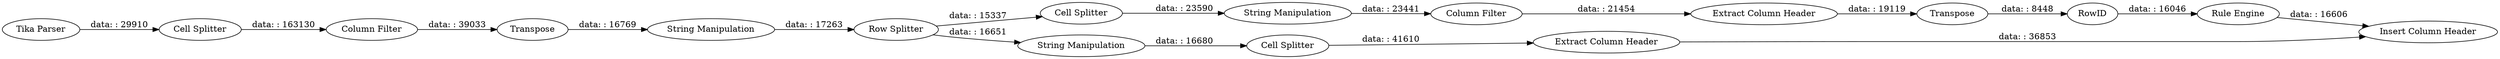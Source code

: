 digraph {
	"8385018612590064532_9" [label="Cell Splitter"]
	"8385018612590064532_33" [label="Row Splitter"]
	"8385018612590064532_37" [label="String Manipulation"]
	"8385018612590064532_40" [label="Rule Engine"]
	"8385018612590064532_36" [label="Column Filter"]
	"8385018612590064532_4" [label="Column Filter"]
	"8385018612590064532_1" [label="Tika Parser"]
	"8385018612590064532_38" [label="Extract Column Header"]
	"8385018612590064532_34" [label="String Manipulation"]
	"8385018612590064532_35" [label="Cell Splitter"]
	"8385018612590064532_41" [label=Transpose]
	"8385018612590064532_3" [label="Cell Splitter"]
	"8385018612590064532_10" [label="String Manipulation"]
	"8385018612590064532_42" [label="Insert Column Header"]
	"8385018612590064532_39" [label="Extract Column Header"]
	"8385018612590064532_5" [label=Transpose]
	"8385018612590064532_43" [label=RowID]
	"8385018612590064532_33" -> "8385018612590064532_9" [label="data: : 15337"]
	"8385018612590064532_34" -> "8385018612590064532_35" [label="data: : 16680"]
	"8385018612590064532_5" -> "8385018612590064532_10" [label="data: : 16769"]
	"8385018612590064532_4" -> "8385018612590064532_5" [label="data: : 39033"]
	"8385018612590064532_43" -> "8385018612590064532_40" [label="data: : 16046"]
	"8385018612590064532_38" -> "8385018612590064532_41" [label="data: : 19119"]
	"8385018612590064532_33" -> "8385018612590064532_34" [label="data: : 16651"]
	"8385018612590064532_35" -> "8385018612590064532_39" [label="data: : 41610"]
	"8385018612590064532_10" -> "8385018612590064532_33" [label="data: : 17263"]
	"8385018612590064532_36" -> "8385018612590064532_38" [label="data: : 21454"]
	"8385018612590064532_37" -> "8385018612590064532_36" [label="data: : 23441"]
	"8385018612590064532_9" -> "8385018612590064532_37" [label="data: : 23590"]
	"8385018612590064532_40" -> "8385018612590064532_42" [label="data: : 16606"]
	"8385018612590064532_39" -> "8385018612590064532_42" [label="data: : 36853"]
	"8385018612590064532_1" -> "8385018612590064532_3" [label="data: : 29910"]
	"8385018612590064532_41" -> "8385018612590064532_43" [label="data: : 8448"]
	"8385018612590064532_3" -> "8385018612590064532_4" [label="data: : 163130"]
	rankdir=LR
}
